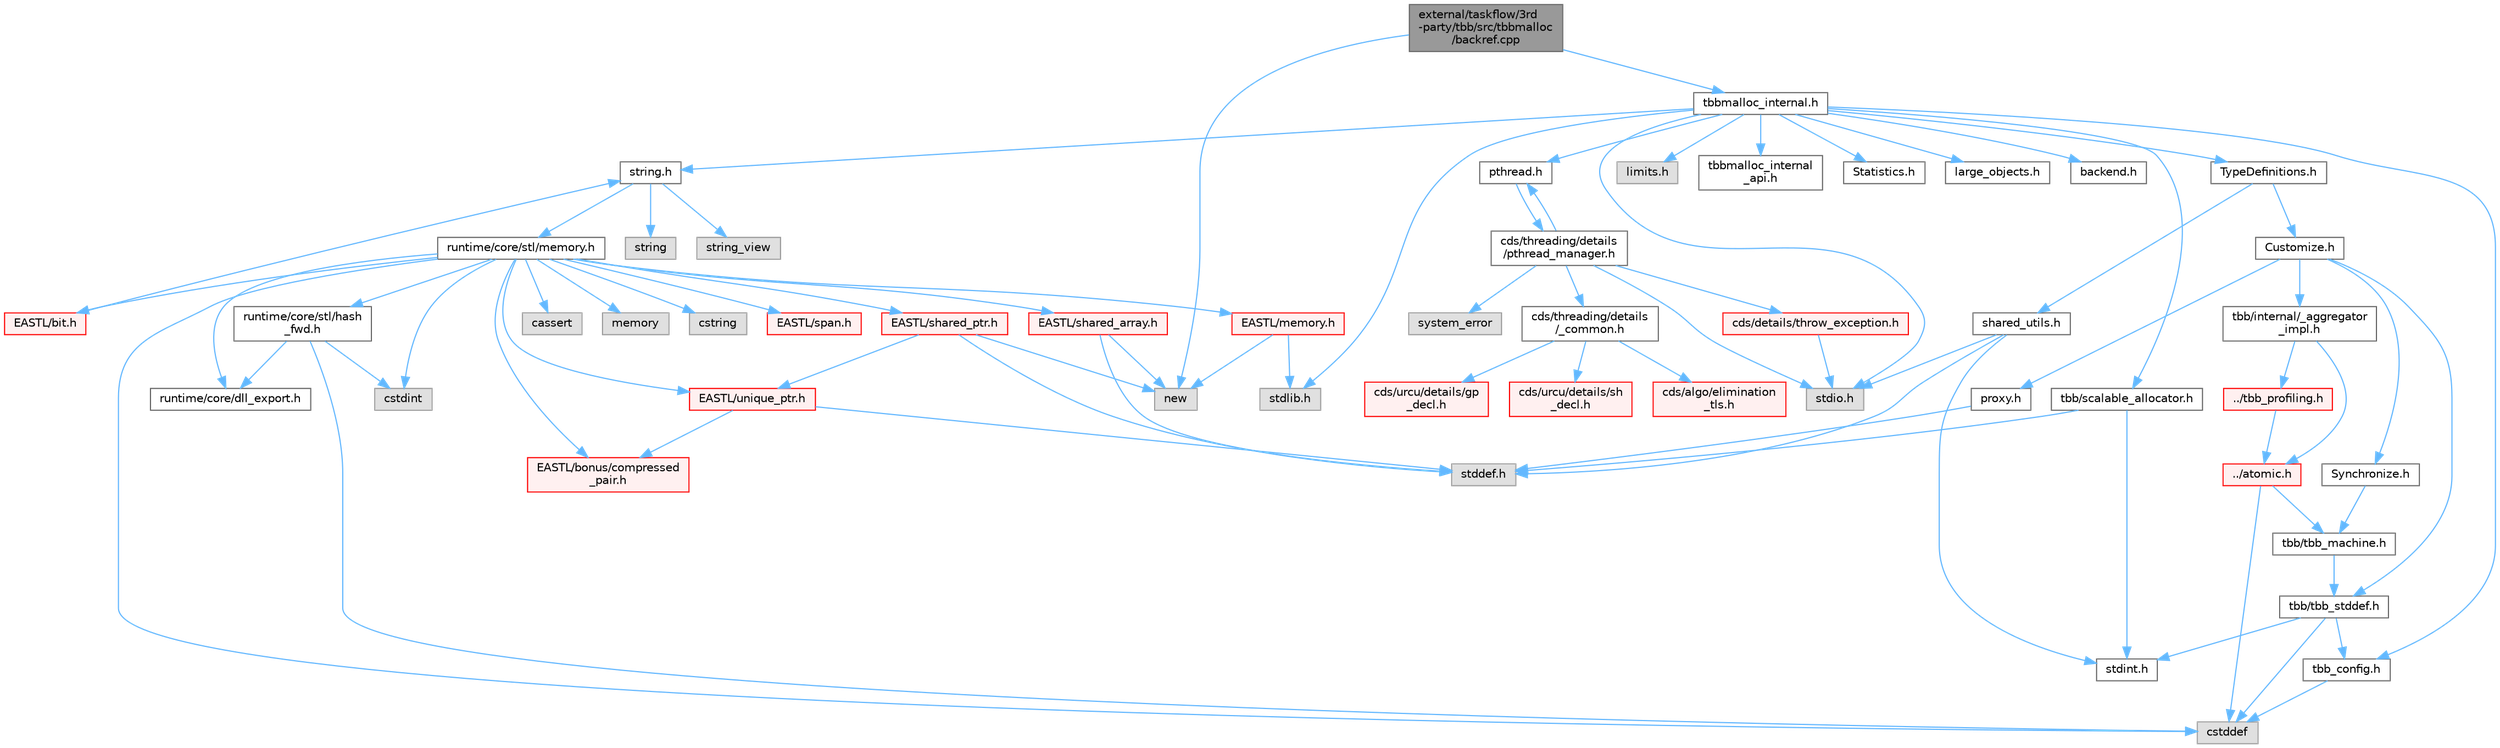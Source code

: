 digraph "external/taskflow/3rd-party/tbb/src/tbbmalloc/backref.cpp"
{
 // LATEX_PDF_SIZE
  bgcolor="transparent";
  edge [fontname=Helvetica,fontsize=10,labelfontname=Helvetica,labelfontsize=10];
  node [fontname=Helvetica,fontsize=10,shape=box,height=0.2,width=0.4];
  Node1 [id="Node000001",label="external/taskflow/3rd\l-party/tbb/src/tbbmalloc\l/backref.cpp",height=0.2,width=0.4,color="gray40", fillcolor="grey60", style="filled", fontcolor="black",tooltip=" "];
  Node1 -> Node2 [id="edge1_Node000001_Node000002",color="steelblue1",style="solid",tooltip=" "];
  Node2 [id="Node000002",label="tbbmalloc_internal.h",height=0.2,width=0.4,color="grey40", fillcolor="white", style="filled",URL="$tbbmalloc__internal_8h.html",tooltip=" "];
  Node2 -> Node3 [id="edge2_Node000002_Node000003",color="steelblue1",style="solid",tooltip=" "];
  Node3 [id="Node000003",label="TypeDefinitions.h",height=0.2,width=0.4,color="grey40", fillcolor="white", style="filled",URL="$_type_definitions_8h.html",tooltip=" "];
  Node3 -> Node4 [id="edge3_Node000003_Node000004",color="steelblue1",style="solid",tooltip=" "];
  Node4 [id="Node000004",label="Customize.h",height=0.2,width=0.4,color="grey40", fillcolor="white", style="filled",URL="$_customize_8h.html",tooltip=" "];
  Node4 -> Node5 [id="edge4_Node000004_Node000005",color="steelblue1",style="solid",tooltip=" "];
  Node5 [id="Node000005",label="tbb/tbb_stddef.h",height=0.2,width=0.4,color="grey40", fillcolor="white", style="filled",URL="$tbb__stddef_8h.html",tooltip=" "];
  Node5 -> Node6 [id="edge5_Node000005_Node000006",color="steelblue1",style="solid",tooltip=" "];
  Node6 [id="Node000006",label="tbb_config.h",height=0.2,width=0.4,color="grey40", fillcolor="white", style="filled",URL="$tbb__config_8h.html",tooltip=" "];
  Node6 -> Node7 [id="edge6_Node000006_Node000007",color="steelblue1",style="solid",tooltip=" "];
  Node7 [id="Node000007",label="cstddef",height=0.2,width=0.4,color="grey60", fillcolor="#E0E0E0", style="filled",tooltip=" "];
  Node5 -> Node7 [id="edge7_Node000005_Node000007",color="steelblue1",style="solid",tooltip=" "];
  Node5 -> Node8 [id="edge8_Node000005_Node000008",color="steelblue1",style="solid",tooltip=" "];
  Node8 [id="Node000008",label="stdint.h",height=0.2,width=0.4,color="grey40", fillcolor="white", style="filled",URL="$stdint_8h.html",tooltip=" "];
  Node4 -> Node9 [id="edge9_Node000004_Node000009",color="steelblue1",style="solid",tooltip=" "];
  Node9 [id="Node000009",label="Synchronize.h",height=0.2,width=0.4,color="grey40", fillcolor="white", style="filled",URL="$_synchronize_8h.html",tooltip=" "];
  Node9 -> Node10 [id="edge10_Node000009_Node000010",color="steelblue1",style="solid",tooltip=" "];
  Node10 [id="Node000010",label="tbb/tbb_machine.h",height=0.2,width=0.4,color="grey40", fillcolor="white", style="filled",URL="$tbb__machine_8h.html",tooltip=" "];
  Node10 -> Node5 [id="edge11_Node000010_Node000005",color="steelblue1",style="solid",tooltip=" "];
  Node4 -> Node11 [id="edge12_Node000004_Node000011",color="steelblue1",style="solid",tooltip=" "];
  Node11 [id="Node000011",label="proxy.h",height=0.2,width=0.4,color="grey40", fillcolor="white", style="filled",URL="$proxy_8h.html",tooltip=" "];
  Node11 -> Node12 [id="edge13_Node000011_Node000012",color="steelblue1",style="solid",tooltip=" "];
  Node12 [id="Node000012",label="stddef.h",height=0.2,width=0.4,color="grey60", fillcolor="#E0E0E0", style="filled",tooltip=" "];
  Node4 -> Node13 [id="edge14_Node000004_Node000013",color="steelblue1",style="solid",tooltip=" "];
  Node13 [id="Node000013",label="tbb/internal/_aggregator\l_impl.h",height=0.2,width=0.4,color="grey40", fillcolor="white", style="filled",URL="$__aggregator__impl_8h.html",tooltip=" "];
  Node13 -> Node14 [id="edge15_Node000013_Node000014",color="steelblue1",style="solid",tooltip=" "];
  Node14 [id="Node000014",label="../atomic.h",height=0.2,width=0.4,color="red", fillcolor="#FFF0F0", style="filled",URL="$external_2taskflow_23rd-party_2tbb_2include_2tbb_2atomic_8h.html",tooltip=" "];
  Node14 -> Node7 [id="edge16_Node000014_Node000007",color="steelblue1",style="solid",tooltip=" "];
  Node14 -> Node10 [id="edge17_Node000014_Node000010",color="steelblue1",style="solid",tooltip=" "];
  Node13 -> Node18 [id="edge18_Node000013_Node000018",color="steelblue1",style="solid",tooltip=" "];
  Node18 [id="Node000018",label="../tbb_profiling.h",height=0.2,width=0.4,color="red", fillcolor="#FFF0F0", style="filled",URL="$tbb__profiling_8h.html",tooltip=" "];
  Node18 -> Node14 [id="edge19_Node000018_Node000014",color="steelblue1",style="solid",tooltip=" "];
  Node3 -> Node20 [id="edge20_Node000003_Node000020",color="steelblue1",style="solid",tooltip=" "];
  Node20 [id="Node000020",label="shared_utils.h",height=0.2,width=0.4,color="grey40", fillcolor="white", style="filled",URL="$shared__utils_8h.html",tooltip=" "];
  Node20 -> Node12 [id="edge21_Node000020_Node000012",color="steelblue1",style="solid",tooltip=" "];
  Node20 -> Node8 [id="edge22_Node000020_Node000008",color="steelblue1",style="solid",tooltip=" "];
  Node20 -> Node21 [id="edge23_Node000020_Node000021",color="steelblue1",style="solid",tooltip=" "];
  Node21 [id="Node000021",label="stdio.h",height=0.2,width=0.4,color="grey60", fillcolor="#E0E0E0", style="filled",tooltip=" "];
  Node2 -> Node22 [id="edge24_Node000002_Node000022",color="steelblue1",style="solid",tooltip=" "];
  Node22 [id="Node000022",label="pthread.h",height=0.2,width=0.4,color="grey40", fillcolor="white", style="filled",URL="$pthread_8h.html",tooltip=" "];
  Node22 -> Node23 [id="edge25_Node000022_Node000023",color="steelblue1",style="solid",tooltip=" "];
  Node23 [id="Node000023",label="cds/threading/details\l/pthread_manager.h",height=0.2,width=0.4,color="grey40", fillcolor="white", style="filled",URL="$pthread__manager_8h.html",tooltip=" "];
  Node23 -> Node24 [id="edge26_Node000023_Node000024",color="steelblue1",style="solid",tooltip=" "];
  Node24 [id="Node000024",label="system_error",height=0.2,width=0.4,color="grey60", fillcolor="#E0E0E0", style="filled",tooltip=" "];
  Node23 -> Node21 [id="edge27_Node000023_Node000021",color="steelblue1",style="solid",tooltip=" "];
  Node23 -> Node22 [id="edge28_Node000023_Node000022",color="steelblue1",style="solid",tooltip=" "];
  Node23 -> Node25 [id="edge29_Node000023_Node000025",color="steelblue1",style="solid",tooltip=" "];
  Node25 [id="Node000025",label="cds/threading/details\l/_common.h",height=0.2,width=0.4,color="grey40", fillcolor="white", style="filled",URL="$__common_8h.html",tooltip=" "];
  Node25 -> Node26 [id="edge30_Node000025_Node000026",color="steelblue1",style="solid",tooltip=" "];
  Node26 [id="Node000026",label="cds/urcu/details/gp\l_decl.h",height=0.2,width=0.4,color="red", fillcolor="#FFF0F0", style="filled",URL="$gp__decl_8h.html",tooltip=" "];
  Node25 -> Node64 [id="edge31_Node000025_Node000064",color="steelblue1",style="solid",tooltip=" "];
  Node64 [id="Node000064",label="cds/urcu/details/sh\l_decl.h",height=0.2,width=0.4,color="red", fillcolor="#FFF0F0", style="filled",URL="$sh__decl_8h.html",tooltip=" "];
  Node25 -> Node65 [id="edge32_Node000025_Node000065",color="steelblue1",style="solid",tooltip=" "];
  Node65 [id="Node000065",label="cds/algo/elimination\l_tls.h",height=0.2,width=0.4,color="red", fillcolor="#FFF0F0", style="filled",URL="$elimination__tls_8h.html",tooltip=" "];
  Node23 -> Node58 [id="edge33_Node000023_Node000058",color="steelblue1",style="solid",tooltip=" "];
  Node58 [id="Node000058",label="cds/details/throw_exception.h",height=0.2,width=0.4,color="red", fillcolor="#FFF0F0", style="filled",URL="$throw__exception_8h.html",tooltip=" "];
  Node58 -> Node21 [id="edge34_Node000058_Node000021",color="steelblue1",style="solid",tooltip=" "];
  Node2 -> Node6 [id="edge35_Node000002_Node000006",color="steelblue1",style="solid",tooltip=" "];
  Node2 -> Node21 [id="edge36_Node000002_Node000021",color="steelblue1",style="solid",tooltip=" "];
  Node2 -> Node30 [id="edge37_Node000002_Node000030",color="steelblue1",style="solid",tooltip=" "];
  Node30 [id="Node000030",label="stdlib.h",height=0.2,width=0.4,color="grey60", fillcolor="#E0E0E0", style="filled",tooltip=" "];
  Node2 -> Node67 [id="edge38_Node000002_Node000067",color="steelblue1",style="solid",tooltip=" "];
  Node67 [id="Node000067",label="limits.h",height=0.2,width=0.4,color="grey60", fillcolor="#E0E0E0", style="filled",tooltip=" "];
  Node2 -> Node68 [id="edge39_Node000002_Node000068",color="steelblue1",style="solid",tooltip=" "];
  Node68 [id="Node000068",label="string.h",height=0.2,width=0.4,color="grey40", fillcolor="white", style="filled",URL="$string_8h.html",tooltip=" "];
  Node68 -> Node35 [id="edge40_Node000068_Node000035",color="steelblue1",style="solid",tooltip=" "];
  Node35 [id="Node000035",label="string",height=0.2,width=0.4,color="grey60", fillcolor="#E0E0E0", style="filled",tooltip=" "];
  Node68 -> Node69 [id="edge41_Node000068_Node000069",color="steelblue1",style="solid",tooltip=" "];
  Node69 [id="Node000069",label="string_view",height=0.2,width=0.4,color="grey60", fillcolor="#E0E0E0", style="filled",tooltip=" "];
  Node68 -> Node70 [id="edge42_Node000068_Node000070",color="steelblue1",style="solid",tooltip=" "];
  Node70 [id="Node000070",label="runtime/core/stl/memory.h",height=0.2,width=0.4,color="grey40", fillcolor="white", style="filled",URL="$runtime_2core_2stl_2memory_8h.html",tooltip=" "];
  Node70 -> Node7 [id="edge43_Node000070_Node000007",color="steelblue1",style="solid",tooltip=" "];
  Node70 -> Node32 [id="edge44_Node000070_Node000032",color="steelblue1",style="solid",tooltip=" "];
  Node32 [id="Node000032",label="cstdint",height=0.2,width=0.4,color="grey60", fillcolor="#E0E0E0", style="filled",tooltip=" "];
  Node70 -> Node71 [id="edge45_Node000070_Node000071",color="steelblue1",style="solid",tooltip=" "];
  Node71 [id="Node000071",label="cassert",height=0.2,width=0.4,color="grey60", fillcolor="#E0E0E0", style="filled",tooltip=" "];
  Node70 -> Node36 [id="edge46_Node000070_Node000036",color="steelblue1",style="solid",tooltip=" "];
  Node36 [id="Node000036",label="memory",height=0.2,width=0.4,color="grey60", fillcolor="#E0E0E0", style="filled",tooltip=" "];
  Node70 -> Node72 [id="edge47_Node000070_Node000072",color="steelblue1",style="solid",tooltip=" "];
  Node72 [id="Node000072",label="cstring",height=0.2,width=0.4,color="grey60", fillcolor="#E0E0E0", style="filled",tooltip=" "];
  Node70 -> Node73 [id="edge48_Node000070_Node000073",color="steelblue1",style="solid",tooltip=" "];
  Node73 [id="Node000073",label="EASTL/bit.h",height=0.2,width=0.4,color="red", fillcolor="#FFF0F0", style="filled",URL="$bit_8h.html",tooltip=" "];
  Node73 -> Node68 [id="edge49_Node000073_Node000068",color="steelblue1",style="solid",tooltip=" "];
  Node70 -> Node92 [id="edge50_Node000070_Node000092",color="steelblue1",style="solid",tooltip=" "];
  Node92 [id="Node000092",label="EASTL/memory.h",height=0.2,width=0.4,color="red", fillcolor="#FFF0F0", style="filled",URL="$runtime_2_e_a_s_t_l_2include_2_e_a_s_t_l_2memory_8h.html",tooltip=" "];
  Node92 -> Node30 [id="edge51_Node000092_Node000030",color="steelblue1",style="solid",tooltip=" "];
  Node92 -> Node107 [id="edge52_Node000092_Node000107",color="steelblue1",style="solid",tooltip=" "];
  Node107 [id="Node000107",label="new",height=0.2,width=0.4,color="grey60", fillcolor="#E0E0E0", style="filled",tooltip=" "];
  Node70 -> Node118 [id="edge53_Node000070_Node000118",color="steelblue1",style="solid",tooltip=" "];
  Node118 [id="Node000118",label="EASTL/shared_array.h",height=0.2,width=0.4,color="red", fillcolor="#FFF0F0", style="filled",URL="$shared__array_8h.html",tooltip=" "];
  Node118 -> Node107 [id="edge54_Node000118_Node000107",color="steelblue1",style="solid",tooltip=" "];
  Node118 -> Node12 [id="edge55_Node000118_Node000012",color="steelblue1",style="solid",tooltip=" "];
  Node70 -> Node120 [id="edge56_Node000070_Node000120",color="steelblue1",style="solid",tooltip=" "];
  Node120 [id="Node000120",label="EASTL/unique_ptr.h",height=0.2,width=0.4,color="red", fillcolor="#FFF0F0", style="filled",URL="$unique__ptr_8h.html",tooltip=" "];
  Node120 -> Node121 [id="edge57_Node000120_Node000121",color="steelblue1",style="solid",tooltip=" "];
  Node121 [id="Node000121",label="EASTL/bonus/compressed\l_pair.h",height=0.2,width=0.4,color="red", fillcolor="#FFF0F0", style="filled",URL="$compressed__pair_8h.html",tooltip=" "];
  Node120 -> Node12 [id="edge58_Node000120_Node000012",color="steelblue1",style="solid",tooltip=" "];
  Node70 -> Node123 [id="edge59_Node000070_Node000123",color="steelblue1",style="solid",tooltip=" "];
  Node123 [id="Node000123",label="EASTL/shared_ptr.h",height=0.2,width=0.4,color="red", fillcolor="#FFF0F0", style="filled",URL="$shared__ptr_8h.html",tooltip=" "];
  Node123 -> Node120 [id="edge60_Node000123_Node000120",color="steelblue1",style="solid",tooltip=" "];
  Node123 -> Node107 [id="edge61_Node000123_Node000107",color="steelblue1",style="solid",tooltip=" "];
  Node123 -> Node12 [id="edge62_Node000123_Node000012",color="steelblue1",style="solid",tooltip=" "];
  Node70 -> Node203 [id="edge63_Node000070_Node000203",color="steelblue1",style="solid",tooltip=" "];
  Node203 [id="Node000203",label="EASTL/span.h",height=0.2,width=0.4,color="red", fillcolor="#FFF0F0", style="filled",URL="$span_8h.html",tooltip=" "];
  Node70 -> Node121 [id="edge64_Node000070_Node000121",color="steelblue1",style="solid",tooltip=" "];
  Node70 -> Node206 [id="edge65_Node000070_Node000206",color="steelblue1",style="solid",tooltip=" "];
  Node206 [id="Node000206",label="runtime/core/dll_export.h",height=0.2,width=0.4,color="grey40", fillcolor="white", style="filled",URL="$dll__export_8h.html",tooltip=" "];
  Node70 -> Node207 [id="edge66_Node000070_Node000207",color="steelblue1",style="solid",tooltip=" "];
  Node207 [id="Node000207",label="runtime/core/stl/hash\l_fwd.h",height=0.2,width=0.4,color="grey40", fillcolor="white", style="filled",URL="$hash__fwd_8h.html",tooltip=" "];
  Node207 -> Node7 [id="edge67_Node000207_Node000007",color="steelblue1",style="solid",tooltip=" "];
  Node207 -> Node32 [id="edge68_Node000207_Node000032",color="steelblue1",style="solid",tooltip=" "];
  Node207 -> Node206 [id="edge69_Node000207_Node000206",color="steelblue1",style="solid",tooltip=" "];
  Node2 -> Node208 [id="edge70_Node000002_Node000208",color="steelblue1",style="solid",tooltip=" "];
  Node208 [id="Node000208",label="tbb/scalable_allocator.h",height=0.2,width=0.4,color="grey40", fillcolor="white", style="filled",URL="$scalable__allocator_8h.html",tooltip=" "];
  Node208 -> Node12 [id="edge71_Node000208_Node000012",color="steelblue1",style="solid",tooltip=" "];
  Node208 -> Node8 [id="edge72_Node000208_Node000008",color="steelblue1",style="solid",tooltip=" "];
  Node2 -> Node209 [id="edge73_Node000002_Node000209",color="steelblue1",style="solid",tooltip=" "];
  Node209 [id="Node000209",label="tbbmalloc_internal\l_api.h",height=0.2,width=0.4,color="grey40", fillcolor="white", style="filled",URL="$tbbmalloc__internal__api_8h.html",tooltip=" "];
  Node2 -> Node210 [id="edge74_Node000002_Node000210",color="steelblue1",style="solid",tooltip=" "];
  Node210 [id="Node000210",label="Statistics.h",height=0.2,width=0.4,color="grey40", fillcolor="white", style="filled",URL="$tbbmalloc_2statistics_8h.html",tooltip=" "];
  Node2 -> Node211 [id="edge75_Node000002_Node000211",color="steelblue1",style="solid",tooltip=" "];
  Node211 [id="Node000211",label="large_objects.h",height=0.2,width=0.4,color="grey40", fillcolor="white", style="filled",URL="$large__objects_8h.html",tooltip=" "];
  Node2 -> Node212 [id="edge76_Node000002_Node000212",color="steelblue1",style="solid",tooltip=" "];
  Node212 [id="Node000212",label="backend.h",height=0.2,width=0.4,color="grey40", fillcolor="white", style="filled",URL="$backend_8h.html",tooltip=" "];
  Node1 -> Node107 [id="edge77_Node000001_Node000107",color="steelblue1",style="solid",tooltip=" "];
}

